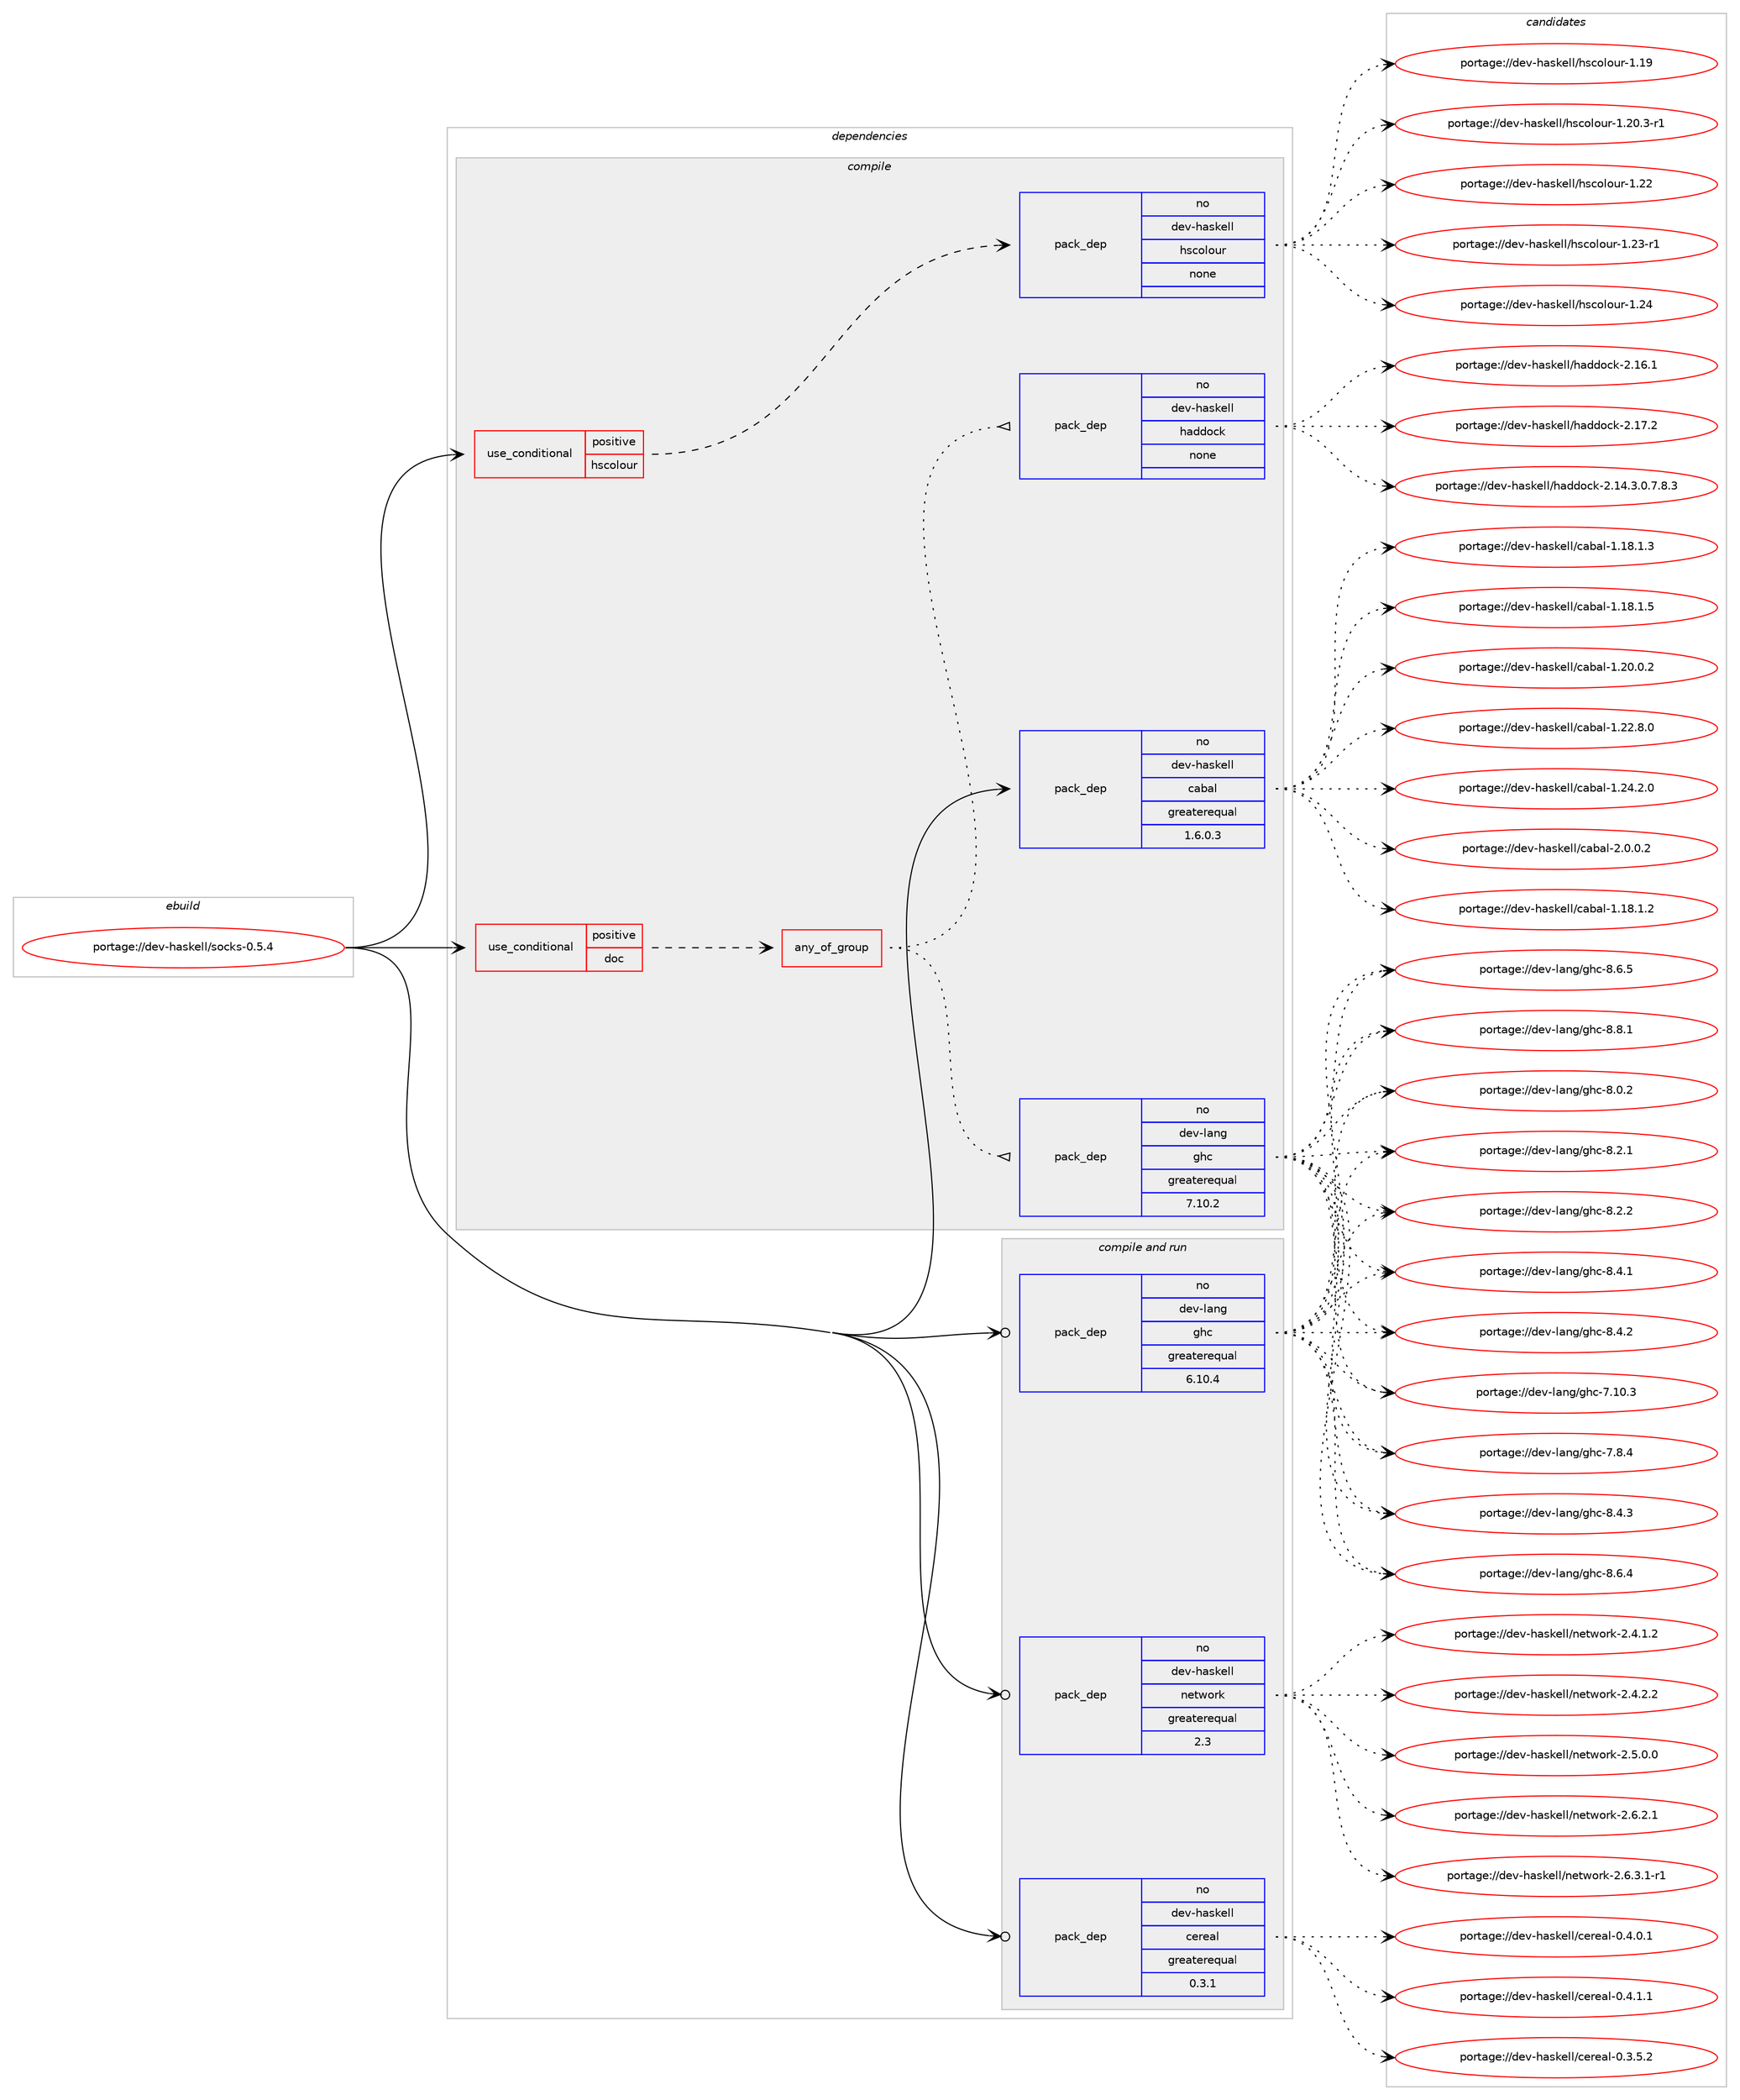 digraph prolog {

# *************
# Graph options
# *************

newrank=true;
concentrate=true;
compound=true;
graph [rankdir=LR,fontname=Helvetica,fontsize=10,ranksep=1.5];#, ranksep=2.5, nodesep=0.2];
edge  [arrowhead=vee];
node  [fontname=Helvetica,fontsize=10];

# **********
# The ebuild
# **********

subgraph cluster_leftcol {
color=gray;
rank=same;
label=<<i>ebuild</i>>;
id [label="portage://dev-haskell/socks-0.5.4", color=red, width=4, href="../dev-haskell/socks-0.5.4.svg"];
}

# ****************
# The dependencies
# ****************

subgraph cluster_midcol {
color=gray;
label=<<i>dependencies</i>>;
subgraph cluster_compile {
fillcolor="#eeeeee";
style=filled;
label=<<i>compile</i>>;
subgraph cond17022 {
dependency79432 [label=<<TABLE BORDER="0" CELLBORDER="1" CELLSPACING="0" CELLPADDING="4"><TR><TD ROWSPAN="3" CELLPADDING="10">use_conditional</TD></TR><TR><TD>positive</TD></TR><TR><TD>doc</TD></TR></TABLE>>, shape=none, color=red];
subgraph any2321 {
dependency79433 [label=<<TABLE BORDER="0" CELLBORDER="1" CELLSPACING="0" CELLPADDING="4"><TR><TD CELLPADDING="10">any_of_group</TD></TR></TABLE>>, shape=none, color=red];subgraph pack60032 {
dependency79434 [label=<<TABLE BORDER="0" CELLBORDER="1" CELLSPACING="0" CELLPADDING="4" WIDTH="220"><TR><TD ROWSPAN="6" CELLPADDING="30">pack_dep</TD></TR><TR><TD WIDTH="110">no</TD></TR><TR><TD>dev-haskell</TD></TR><TR><TD>haddock</TD></TR><TR><TD>none</TD></TR><TR><TD></TD></TR></TABLE>>, shape=none, color=blue];
}
dependency79433:e -> dependency79434:w [weight=20,style="dotted",arrowhead="oinv"];
subgraph pack60033 {
dependency79435 [label=<<TABLE BORDER="0" CELLBORDER="1" CELLSPACING="0" CELLPADDING="4" WIDTH="220"><TR><TD ROWSPAN="6" CELLPADDING="30">pack_dep</TD></TR><TR><TD WIDTH="110">no</TD></TR><TR><TD>dev-lang</TD></TR><TR><TD>ghc</TD></TR><TR><TD>greaterequal</TD></TR><TR><TD>7.10.2</TD></TR></TABLE>>, shape=none, color=blue];
}
dependency79433:e -> dependency79435:w [weight=20,style="dotted",arrowhead="oinv"];
}
dependency79432:e -> dependency79433:w [weight=20,style="dashed",arrowhead="vee"];
}
id:e -> dependency79432:w [weight=20,style="solid",arrowhead="vee"];
subgraph cond17023 {
dependency79436 [label=<<TABLE BORDER="0" CELLBORDER="1" CELLSPACING="0" CELLPADDING="4"><TR><TD ROWSPAN="3" CELLPADDING="10">use_conditional</TD></TR><TR><TD>positive</TD></TR><TR><TD>hscolour</TD></TR></TABLE>>, shape=none, color=red];
subgraph pack60034 {
dependency79437 [label=<<TABLE BORDER="0" CELLBORDER="1" CELLSPACING="0" CELLPADDING="4" WIDTH="220"><TR><TD ROWSPAN="6" CELLPADDING="30">pack_dep</TD></TR><TR><TD WIDTH="110">no</TD></TR><TR><TD>dev-haskell</TD></TR><TR><TD>hscolour</TD></TR><TR><TD>none</TD></TR><TR><TD></TD></TR></TABLE>>, shape=none, color=blue];
}
dependency79436:e -> dependency79437:w [weight=20,style="dashed",arrowhead="vee"];
}
id:e -> dependency79436:w [weight=20,style="solid",arrowhead="vee"];
subgraph pack60035 {
dependency79438 [label=<<TABLE BORDER="0" CELLBORDER="1" CELLSPACING="0" CELLPADDING="4" WIDTH="220"><TR><TD ROWSPAN="6" CELLPADDING="30">pack_dep</TD></TR><TR><TD WIDTH="110">no</TD></TR><TR><TD>dev-haskell</TD></TR><TR><TD>cabal</TD></TR><TR><TD>greaterequal</TD></TR><TR><TD>1.6.0.3</TD></TR></TABLE>>, shape=none, color=blue];
}
id:e -> dependency79438:w [weight=20,style="solid",arrowhead="vee"];
}
subgraph cluster_compileandrun {
fillcolor="#eeeeee";
style=filled;
label=<<i>compile and run</i>>;
subgraph pack60036 {
dependency79439 [label=<<TABLE BORDER="0" CELLBORDER="1" CELLSPACING="0" CELLPADDING="4" WIDTH="220"><TR><TD ROWSPAN="6" CELLPADDING="30">pack_dep</TD></TR><TR><TD WIDTH="110">no</TD></TR><TR><TD>dev-haskell</TD></TR><TR><TD>cereal</TD></TR><TR><TD>greaterequal</TD></TR><TR><TD>0.3.1</TD></TR></TABLE>>, shape=none, color=blue];
}
id:e -> dependency79439:w [weight=20,style="solid",arrowhead="odotvee"];
subgraph pack60037 {
dependency79440 [label=<<TABLE BORDER="0" CELLBORDER="1" CELLSPACING="0" CELLPADDING="4" WIDTH="220"><TR><TD ROWSPAN="6" CELLPADDING="30">pack_dep</TD></TR><TR><TD WIDTH="110">no</TD></TR><TR><TD>dev-haskell</TD></TR><TR><TD>network</TD></TR><TR><TD>greaterequal</TD></TR><TR><TD>2.3</TD></TR></TABLE>>, shape=none, color=blue];
}
id:e -> dependency79440:w [weight=20,style="solid",arrowhead="odotvee"];
subgraph pack60038 {
dependency79441 [label=<<TABLE BORDER="0" CELLBORDER="1" CELLSPACING="0" CELLPADDING="4" WIDTH="220"><TR><TD ROWSPAN="6" CELLPADDING="30">pack_dep</TD></TR><TR><TD WIDTH="110">no</TD></TR><TR><TD>dev-lang</TD></TR><TR><TD>ghc</TD></TR><TR><TD>greaterequal</TD></TR><TR><TD>6.10.4</TD></TR></TABLE>>, shape=none, color=blue];
}
id:e -> dependency79441:w [weight=20,style="solid",arrowhead="odotvee"];
}
subgraph cluster_run {
fillcolor="#eeeeee";
style=filled;
label=<<i>run</i>>;
}
}

# **************
# The candidates
# **************

subgraph cluster_choices {
rank=same;
color=gray;
label=<<i>candidates</i>>;

subgraph choice60032 {
color=black;
nodesep=1;
choiceportage1001011184510497115107101108108471049710010011199107455046495246514648465546564651 [label="portage://dev-haskell/haddock-2.14.3.0.7.8.3", color=red, width=4,href="../dev-haskell/haddock-2.14.3.0.7.8.3.svg"];
choiceportage100101118451049711510710110810847104971001001119910745504649544649 [label="portage://dev-haskell/haddock-2.16.1", color=red, width=4,href="../dev-haskell/haddock-2.16.1.svg"];
choiceportage100101118451049711510710110810847104971001001119910745504649554650 [label="portage://dev-haskell/haddock-2.17.2", color=red, width=4,href="../dev-haskell/haddock-2.17.2.svg"];
dependency79434:e -> choiceportage1001011184510497115107101108108471049710010011199107455046495246514648465546564651:w [style=dotted,weight="100"];
dependency79434:e -> choiceportage100101118451049711510710110810847104971001001119910745504649544649:w [style=dotted,weight="100"];
dependency79434:e -> choiceportage100101118451049711510710110810847104971001001119910745504649554650:w [style=dotted,weight="100"];
}
subgraph choice60033 {
color=black;
nodesep=1;
choiceportage1001011184510897110103471031049945554649484651 [label="portage://dev-lang/ghc-7.10.3", color=red, width=4,href="../dev-lang/ghc-7.10.3.svg"];
choiceportage10010111845108971101034710310499455546564652 [label="portage://dev-lang/ghc-7.8.4", color=red, width=4,href="../dev-lang/ghc-7.8.4.svg"];
choiceportage10010111845108971101034710310499455646484650 [label="portage://dev-lang/ghc-8.0.2", color=red, width=4,href="../dev-lang/ghc-8.0.2.svg"];
choiceportage10010111845108971101034710310499455646504649 [label="portage://dev-lang/ghc-8.2.1", color=red, width=4,href="../dev-lang/ghc-8.2.1.svg"];
choiceportage10010111845108971101034710310499455646504650 [label="portage://dev-lang/ghc-8.2.2", color=red, width=4,href="../dev-lang/ghc-8.2.2.svg"];
choiceportage10010111845108971101034710310499455646524649 [label="portage://dev-lang/ghc-8.4.1", color=red, width=4,href="../dev-lang/ghc-8.4.1.svg"];
choiceportage10010111845108971101034710310499455646524650 [label="portage://dev-lang/ghc-8.4.2", color=red, width=4,href="../dev-lang/ghc-8.4.2.svg"];
choiceportage10010111845108971101034710310499455646524651 [label="portage://dev-lang/ghc-8.4.3", color=red, width=4,href="../dev-lang/ghc-8.4.3.svg"];
choiceportage10010111845108971101034710310499455646544652 [label="portage://dev-lang/ghc-8.6.4", color=red, width=4,href="../dev-lang/ghc-8.6.4.svg"];
choiceportage10010111845108971101034710310499455646544653 [label="portage://dev-lang/ghc-8.6.5", color=red, width=4,href="../dev-lang/ghc-8.6.5.svg"];
choiceportage10010111845108971101034710310499455646564649 [label="portage://dev-lang/ghc-8.8.1", color=red, width=4,href="../dev-lang/ghc-8.8.1.svg"];
dependency79435:e -> choiceportage1001011184510897110103471031049945554649484651:w [style=dotted,weight="100"];
dependency79435:e -> choiceportage10010111845108971101034710310499455546564652:w [style=dotted,weight="100"];
dependency79435:e -> choiceportage10010111845108971101034710310499455646484650:w [style=dotted,weight="100"];
dependency79435:e -> choiceportage10010111845108971101034710310499455646504649:w [style=dotted,weight="100"];
dependency79435:e -> choiceportage10010111845108971101034710310499455646504650:w [style=dotted,weight="100"];
dependency79435:e -> choiceportage10010111845108971101034710310499455646524649:w [style=dotted,weight="100"];
dependency79435:e -> choiceportage10010111845108971101034710310499455646524650:w [style=dotted,weight="100"];
dependency79435:e -> choiceportage10010111845108971101034710310499455646524651:w [style=dotted,weight="100"];
dependency79435:e -> choiceportage10010111845108971101034710310499455646544652:w [style=dotted,weight="100"];
dependency79435:e -> choiceportage10010111845108971101034710310499455646544653:w [style=dotted,weight="100"];
dependency79435:e -> choiceportage10010111845108971101034710310499455646564649:w [style=dotted,weight="100"];
}
subgraph choice60034 {
color=black;
nodesep=1;
choiceportage100101118451049711510710110810847104115991111081111171144549464957 [label="portage://dev-haskell/hscolour-1.19", color=red, width=4,href="../dev-haskell/hscolour-1.19.svg"];
choiceportage10010111845104971151071011081084710411599111108111117114454946504846514511449 [label="portage://dev-haskell/hscolour-1.20.3-r1", color=red, width=4,href="../dev-haskell/hscolour-1.20.3-r1.svg"];
choiceportage100101118451049711510710110810847104115991111081111171144549465050 [label="portage://dev-haskell/hscolour-1.22", color=red, width=4,href="../dev-haskell/hscolour-1.22.svg"];
choiceportage1001011184510497115107101108108471041159911110811111711445494650514511449 [label="portage://dev-haskell/hscolour-1.23-r1", color=red, width=4,href="../dev-haskell/hscolour-1.23-r1.svg"];
choiceportage100101118451049711510710110810847104115991111081111171144549465052 [label="portage://dev-haskell/hscolour-1.24", color=red, width=4,href="../dev-haskell/hscolour-1.24.svg"];
dependency79437:e -> choiceportage100101118451049711510710110810847104115991111081111171144549464957:w [style=dotted,weight="100"];
dependency79437:e -> choiceportage10010111845104971151071011081084710411599111108111117114454946504846514511449:w [style=dotted,weight="100"];
dependency79437:e -> choiceportage100101118451049711510710110810847104115991111081111171144549465050:w [style=dotted,weight="100"];
dependency79437:e -> choiceportage1001011184510497115107101108108471041159911110811111711445494650514511449:w [style=dotted,weight="100"];
dependency79437:e -> choiceportage100101118451049711510710110810847104115991111081111171144549465052:w [style=dotted,weight="100"];
}
subgraph choice60035 {
color=black;
nodesep=1;
choiceportage10010111845104971151071011081084799979897108454946495646494650 [label="portage://dev-haskell/cabal-1.18.1.2", color=red, width=4,href="../dev-haskell/cabal-1.18.1.2.svg"];
choiceportage10010111845104971151071011081084799979897108454946495646494651 [label="portage://dev-haskell/cabal-1.18.1.3", color=red, width=4,href="../dev-haskell/cabal-1.18.1.3.svg"];
choiceportage10010111845104971151071011081084799979897108454946495646494653 [label="portage://dev-haskell/cabal-1.18.1.5", color=red, width=4,href="../dev-haskell/cabal-1.18.1.5.svg"];
choiceportage10010111845104971151071011081084799979897108454946504846484650 [label="portage://dev-haskell/cabal-1.20.0.2", color=red, width=4,href="../dev-haskell/cabal-1.20.0.2.svg"];
choiceportage10010111845104971151071011081084799979897108454946505046564648 [label="portage://dev-haskell/cabal-1.22.8.0", color=red, width=4,href="../dev-haskell/cabal-1.22.8.0.svg"];
choiceportage10010111845104971151071011081084799979897108454946505246504648 [label="portage://dev-haskell/cabal-1.24.2.0", color=red, width=4,href="../dev-haskell/cabal-1.24.2.0.svg"];
choiceportage100101118451049711510710110810847999798971084550464846484650 [label="portage://dev-haskell/cabal-2.0.0.2", color=red, width=4,href="../dev-haskell/cabal-2.0.0.2.svg"];
dependency79438:e -> choiceportage10010111845104971151071011081084799979897108454946495646494650:w [style=dotted,weight="100"];
dependency79438:e -> choiceportage10010111845104971151071011081084799979897108454946495646494651:w [style=dotted,weight="100"];
dependency79438:e -> choiceportage10010111845104971151071011081084799979897108454946495646494653:w [style=dotted,weight="100"];
dependency79438:e -> choiceportage10010111845104971151071011081084799979897108454946504846484650:w [style=dotted,weight="100"];
dependency79438:e -> choiceportage10010111845104971151071011081084799979897108454946505046564648:w [style=dotted,weight="100"];
dependency79438:e -> choiceportage10010111845104971151071011081084799979897108454946505246504648:w [style=dotted,weight="100"];
dependency79438:e -> choiceportage100101118451049711510710110810847999798971084550464846484650:w [style=dotted,weight="100"];
}
subgraph choice60036 {
color=black;
nodesep=1;
choiceportage10010111845104971151071011081084799101114101971084548465146534650 [label="portage://dev-haskell/cereal-0.3.5.2", color=red, width=4,href="../dev-haskell/cereal-0.3.5.2.svg"];
choiceportage10010111845104971151071011081084799101114101971084548465246484649 [label="portage://dev-haskell/cereal-0.4.0.1", color=red, width=4,href="../dev-haskell/cereal-0.4.0.1.svg"];
choiceportage10010111845104971151071011081084799101114101971084548465246494649 [label="portage://dev-haskell/cereal-0.4.1.1", color=red, width=4,href="../dev-haskell/cereal-0.4.1.1.svg"];
dependency79439:e -> choiceportage10010111845104971151071011081084799101114101971084548465146534650:w [style=dotted,weight="100"];
dependency79439:e -> choiceportage10010111845104971151071011081084799101114101971084548465246484649:w [style=dotted,weight="100"];
dependency79439:e -> choiceportage10010111845104971151071011081084799101114101971084548465246494649:w [style=dotted,weight="100"];
}
subgraph choice60037 {
color=black;
nodesep=1;
choiceportage1001011184510497115107101108108471101011161191111141074550465246494650 [label="portage://dev-haskell/network-2.4.1.2", color=red, width=4,href="../dev-haskell/network-2.4.1.2.svg"];
choiceportage1001011184510497115107101108108471101011161191111141074550465246504650 [label="portage://dev-haskell/network-2.4.2.2", color=red, width=4,href="../dev-haskell/network-2.4.2.2.svg"];
choiceportage1001011184510497115107101108108471101011161191111141074550465346484648 [label="portage://dev-haskell/network-2.5.0.0", color=red, width=4,href="../dev-haskell/network-2.5.0.0.svg"];
choiceportage1001011184510497115107101108108471101011161191111141074550465446504649 [label="portage://dev-haskell/network-2.6.2.1", color=red, width=4,href="../dev-haskell/network-2.6.2.1.svg"];
choiceportage10010111845104971151071011081084711010111611911111410745504654465146494511449 [label="portage://dev-haskell/network-2.6.3.1-r1", color=red, width=4,href="../dev-haskell/network-2.6.3.1-r1.svg"];
dependency79440:e -> choiceportage1001011184510497115107101108108471101011161191111141074550465246494650:w [style=dotted,weight="100"];
dependency79440:e -> choiceportage1001011184510497115107101108108471101011161191111141074550465246504650:w [style=dotted,weight="100"];
dependency79440:e -> choiceportage1001011184510497115107101108108471101011161191111141074550465346484648:w [style=dotted,weight="100"];
dependency79440:e -> choiceportage1001011184510497115107101108108471101011161191111141074550465446504649:w [style=dotted,weight="100"];
dependency79440:e -> choiceportage10010111845104971151071011081084711010111611911111410745504654465146494511449:w [style=dotted,weight="100"];
}
subgraph choice60038 {
color=black;
nodesep=1;
choiceportage1001011184510897110103471031049945554649484651 [label="portage://dev-lang/ghc-7.10.3", color=red, width=4,href="../dev-lang/ghc-7.10.3.svg"];
choiceportage10010111845108971101034710310499455546564652 [label="portage://dev-lang/ghc-7.8.4", color=red, width=4,href="../dev-lang/ghc-7.8.4.svg"];
choiceportage10010111845108971101034710310499455646484650 [label="portage://dev-lang/ghc-8.0.2", color=red, width=4,href="../dev-lang/ghc-8.0.2.svg"];
choiceportage10010111845108971101034710310499455646504649 [label="portage://dev-lang/ghc-8.2.1", color=red, width=4,href="../dev-lang/ghc-8.2.1.svg"];
choiceportage10010111845108971101034710310499455646504650 [label="portage://dev-lang/ghc-8.2.2", color=red, width=4,href="../dev-lang/ghc-8.2.2.svg"];
choiceportage10010111845108971101034710310499455646524649 [label="portage://dev-lang/ghc-8.4.1", color=red, width=4,href="../dev-lang/ghc-8.4.1.svg"];
choiceportage10010111845108971101034710310499455646524650 [label="portage://dev-lang/ghc-8.4.2", color=red, width=4,href="../dev-lang/ghc-8.4.2.svg"];
choiceportage10010111845108971101034710310499455646524651 [label="portage://dev-lang/ghc-8.4.3", color=red, width=4,href="../dev-lang/ghc-8.4.3.svg"];
choiceportage10010111845108971101034710310499455646544652 [label="portage://dev-lang/ghc-8.6.4", color=red, width=4,href="../dev-lang/ghc-8.6.4.svg"];
choiceportage10010111845108971101034710310499455646544653 [label="portage://dev-lang/ghc-8.6.5", color=red, width=4,href="../dev-lang/ghc-8.6.5.svg"];
choiceportage10010111845108971101034710310499455646564649 [label="portage://dev-lang/ghc-8.8.1", color=red, width=4,href="../dev-lang/ghc-8.8.1.svg"];
dependency79441:e -> choiceportage1001011184510897110103471031049945554649484651:w [style=dotted,weight="100"];
dependency79441:e -> choiceportage10010111845108971101034710310499455546564652:w [style=dotted,weight="100"];
dependency79441:e -> choiceportage10010111845108971101034710310499455646484650:w [style=dotted,weight="100"];
dependency79441:e -> choiceportage10010111845108971101034710310499455646504649:w [style=dotted,weight="100"];
dependency79441:e -> choiceportage10010111845108971101034710310499455646504650:w [style=dotted,weight="100"];
dependency79441:e -> choiceportage10010111845108971101034710310499455646524649:w [style=dotted,weight="100"];
dependency79441:e -> choiceportage10010111845108971101034710310499455646524650:w [style=dotted,weight="100"];
dependency79441:e -> choiceportage10010111845108971101034710310499455646524651:w [style=dotted,weight="100"];
dependency79441:e -> choiceportage10010111845108971101034710310499455646544652:w [style=dotted,weight="100"];
dependency79441:e -> choiceportage10010111845108971101034710310499455646544653:w [style=dotted,weight="100"];
dependency79441:e -> choiceportage10010111845108971101034710310499455646564649:w [style=dotted,weight="100"];
}
}

}

